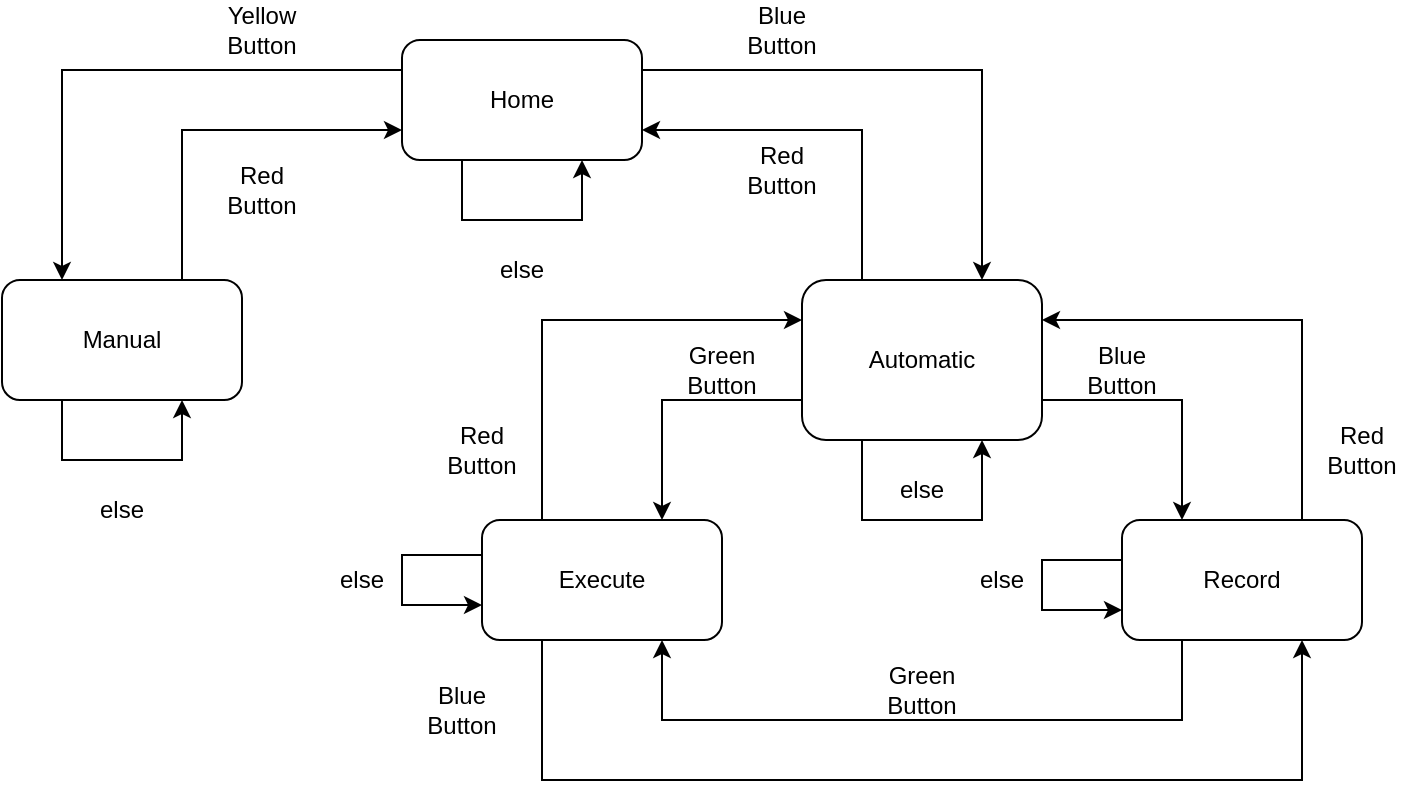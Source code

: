 <mxfile version="20.6.0" type="device"><diagram id="GXrfIu0ZLwEL9Akoso2k" name="Página-1"><mxGraphModel dx="1662" dy="754" grid="0" gridSize="10" guides="1" tooltips="1" connect="1" arrows="1" fold="1" page="1" pageScale="1" pageWidth="827" pageHeight="1169" math="0" shadow="0"><root><mxCell id="0"/><mxCell id="1" parent="0"/><mxCell id="9ctXnO49tjSWReMG9FaQ-1" value="Home" style="rounded=1;whiteSpace=wrap;html=1;" parent="1" vertex="1"><mxGeometry x="292" y="83" width="120" height="60" as="geometry"/></mxCell><mxCell id="9ctXnO49tjSWReMG9FaQ-2" value="Manual" style="rounded=1;whiteSpace=wrap;html=1;" parent="1" vertex="1"><mxGeometry x="92" y="203" width="120" height="60" as="geometry"/></mxCell><mxCell id="9ctXnO49tjSWReMG9FaQ-3" value="Automatic" style="rounded=1;whiteSpace=wrap;html=1;" parent="1" vertex="1"><mxGeometry x="492" y="203" width="120" height="80" as="geometry"/></mxCell><mxCell id="9ctXnO49tjSWReMG9FaQ-4" value="Record" style="rounded=1;whiteSpace=wrap;html=1;" parent="1" vertex="1"><mxGeometry x="652" y="323" width="120" height="60" as="geometry"/></mxCell><mxCell id="9ctXnO49tjSWReMG9FaQ-5" value="Execute" style="rounded=1;whiteSpace=wrap;html=1;" parent="1" vertex="1"><mxGeometry x="332" y="323" width="120" height="60" as="geometry"/></mxCell><mxCell id="9ctXnO49tjSWReMG9FaQ-7" value="" style="endArrow=classic;html=1;rounded=0;exitX=1;exitY=0.25;exitDx=0;exitDy=0;entryX=0.75;entryY=0;entryDx=0;entryDy=0;" parent="1" source="9ctXnO49tjSWReMG9FaQ-1" target="9ctXnO49tjSWReMG9FaQ-3" edge="1"><mxGeometry width="50" height="50" relative="1" as="geometry"><mxPoint x="322" y="203" as="sourcePoint"/><mxPoint x="372" y="153" as="targetPoint"/><Array as="points"><mxPoint x="582" y="98"/></Array></mxGeometry></mxCell><mxCell id="9ctXnO49tjSWReMG9FaQ-8" value="" style="endArrow=classic;html=1;rounded=0;entryX=0.25;entryY=0;entryDx=0;entryDy=0;exitX=0;exitY=0.25;exitDx=0;exitDy=0;" parent="1" source="9ctXnO49tjSWReMG9FaQ-1" target="9ctXnO49tjSWReMG9FaQ-2" edge="1"><mxGeometry width="50" height="50" relative="1" as="geometry"><mxPoint x="322" y="333" as="sourcePoint"/><mxPoint x="372" y="283" as="targetPoint"/><Array as="points"><mxPoint x="122" y="98"/></Array></mxGeometry></mxCell><mxCell id="9ctXnO49tjSWReMG9FaQ-10" value="" style="endArrow=classic;html=1;rounded=0;exitX=0.75;exitY=0;exitDx=0;exitDy=0;entryX=1;entryY=0.25;entryDx=0;entryDy=0;" parent="1" source="9ctXnO49tjSWReMG9FaQ-4" target="9ctXnO49tjSWReMG9FaQ-3" edge="1"><mxGeometry width="50" height="50" relative="1" as="geometry"><mxPoint x="462" y="333" as="sourcePoint"/><mxPoint x="682" y="453" as="targetPoint"/><Array as="points"><mxPoint x="742" y="223"/></Array></mxGeometry></mxCell><mxCell id="9ctXnO49tjSWReMG9FaQ-11" value="Yellow Button" style="text;html=1;strokeColor=none;fillColor=none;align=center;verticalAlign=middle;whiteSpace=wrap;rounded=0;" parent="1" vertex="1"><mxGeometry x="192" y="63" width="60" height="30" as="geometry"/></mxCell><mxCell id="9ctXnO49tjSWReMG9FaQ-12" value="Blue Button" style="text;html=1;strokeColor=none;fillColor=none;align=center;verticalAlign=middle;whiteSpace=wrap;rounded=0;" parent="1" vertex="1"><mxGeometry x="452" y="63" width="60" height="30" as="geometry"/></mxCell><mxCell id="9ctXnO49tjSWReMG9FaQ-14" value="" style="endArrow=classic;html=1;rounded=0;exitX=0.75;exitY=0;exitDx=0;exitDy=0;entryX=0;entryY=0.75;entryDx=0;entryDy=0;" parent="1" source="9ctXnO49tjSWReMG9FaQ-2" target="9ctXnO49tjSWReMG9FaQ-1" edge="1"><mxGeometry width="50" height="50" relative="1" as="geometry"><mxPoint x="222" y="273" as="sourcePoint"/><mxPoint x="272" y="223" as="targetPoint"/><Array as="points"><mxPoint x="182" y="128"/></Array></mxGeometry></mxCell><mxCell id="9ctXnO49tjSWReMG9FaQ-15" value="Red Button" style="text;html=1;strokeColor=none;fillColor=none;align=center;verticalAlign=middle;whiteSpace=wrap;rounded=0;" parent="1" vertex="1"><mxGeometry x="192" y="143" width="60" height="30" as="geometry"/></mxCell><mxCell id="9ctXnO49tjSWReMG9FaQ-16" value="" style="endArrow=classic;html=1;rounded=0;entryX=1;entryY=0.75;entryDx=0;entryDy=0;exitX=0.25;exitY=0;exitDx=0;exitDy=0;" parent="1" source="9ctXnO49tjSWReMG9FaQ-3" target="9ctXnO49tjSWReMG9FaQ-1" edge="1"><mxGeometry width="50" height="50" relative="1" as="geometry"><mxPoint x="492" y="273" as="sourcePoint"/><mxPoint x="542" y="223" as="targetPoint"/><Array as="points"><mxPoint x="522" y="128"/></Array></mxGeometry></mxCell><mxCell id="9ctXnO49tjSWReMG9FaQ-17" value="Red Button" style="text;html=1;strokeColor=none;fillColor=none;align=center;verticalAlign=middle;whiteSpace=wrap;rounded=0;" parent="1" vertex="1"><mxGeometry x="452" y="133" width="60" height="30" as="geometry"/></mxCell><mxCell id="9ctXnO49tjSWReMG9FaQ-18" value="Blue Button" style="text;html=1;strokeColor=none;fillColor=none;align=center;verticalAlign=middle;whiteSpace=wrap;rounded=0;" parent="1" vertex="1"><mxGeometry x="622" y="233" width="60" height="30" as="geometry"/></mxCell><mxCell id="9ctXnO49tjSWReMG9FaQ-20" value="Red Button" style="text;html=1;strokeColor=none;fillColor=none;align=center;verticalAlign=middle;whiteSpace=wrap;rounded=0;" parent="1" vertex="1"><mxGeometry x="742" y="273" width="60" height="30" as="geometry"/></mxCell><mxCell id="9ctXnO49tjSWReMG9FaQ-21" value="" style="endArrow=classic;html=1;rounded=0;exitX=0.25;exitY=1;exitDx=0;exitDy=0;entryX=0.75;entryY=1;entryDx=0;entryDy=0;" parent="1" source="9ctXnO49tjSWReMG9FaQ-2" target="9ctXnO49tjSWReMG9FaQ-2" edge="1"><mxGeometry width="50" height="50" relative="1" as="geometry"><mxPoint x="262" y="313" as="sourcePoint"/><mxPoint x="222" y="323" as="targetPoint"/><Array as="points"><mxPoint x="122" y="293"/><mxPoint x="152" y="293"/><mxPoint x="182" y="293"/></Array></mxGeometry></mxCell><mxCell id="9ctXnO49tjSWReMG9FaQ-22" value="else" style="text;html=1;strokeColor=none;fillColor=none;align=center;verticalAlign=middle;whiteSpace=wrap;rounded=0;" parent="1" vertex="1"><mxGeometry x="122" y="303" width="60" height="30" as="geometry"/></mxCell><mxCell id="9ctXnO49tjSWReMG9FaQ-25" value="" style="endArrow=classic;html=1;rounded=0;exitX=0.25;exitY=1;exitDx=0;exitDy=0;entryX=0.75;entryY=1;entryDx=0;entryDy=0;" parent="1" edge="1"><mxGeometry width="50" height="50" relative="1" as="geometry"><mxPoint x="322" y="143" as="sourcePoint"/><mxPoint x="382" y="143" as="targetPoint"/><Array as="points"><mxPoint x="322" y="173"/><mxPoint x="352" y="173"/><mxPoint x="382" y="173"/></Array></mxGeometry></mxCell><mxCell id="9ctXnO49tjSWReMG9FaQ-26" value="else" style="text;html=1;strokeColor=none;fillColor=none;align=center;verticalAlign=middle;whiteSpace=wrap;rounded=0;" parent="1" vertex="1"><mxGeometry x="322" y="183" width="60" height="30" as="geometry"/></mxCell><mxCell id="9ctXnO49tjSWReMG9FaQ-28" value="else" style="text;html=1;strokeColor=none;fillColor=none;align=center;verticalAlign=middle;whiteSpace=wrap;rounded=0;" parent="1" vertex="1"><mxGeometry x="522" y="293" width="60" height="30" as="geometry"/></mxCell><mxCell id="9ctXnO49tjSWReMG9FaQ-31" value="" style="endArrow=classic;html=1;rounded=0;exitX=0.25;exitY=1;exitDx=0;exitDy=0;entryX=0.75;entryY=1;entryDx=0;entryDy=0;" parent="1" source="9ctXnO49tjSWReMG9FaQ-3" target="9ctXnO49tjSWReMG9FaQ-3" edge="1"><mxGeometry width="50" height="50" relative="1" as="geometry"><mxPoint x="572" y="303" as="sourcePoint"/><mxPoint x="572" y="323" as="targetPoint"/><Array as="points"><mxPoint x="522" y="293"/><mxPoint x="522" y="323"/><mxPoint x="582" y="323"/></Array></mxGeometry></mxCell><mxCell id="9ctXnO49tjSWReMG9FaQ-33" value="" style="endArrow=classic;html=1;rounded=0;exitX=0;exitY=0.25;exitDx=0;exitDy=0;" parent="1" edge="1"><mxGeometry width="50" height="50" relative="1" as="geometry"><mxPoint x="652" y="343" as="sourcePoint"/><mxPoint x="652" y="368" as="targetPoint"/><Array as="points"><mxPoint x="612" y="343"/><mxPoint x="612" y="368"/></Array></mxGeometry></mxCell><mxCell id="9ctXnO49tjSWReMG9FaQ-34" value="else" style="text;html=1;strokeColor=none;fillColor=none;align=center;verticalAlign=middle;whiteSpace=wrap;rounded=0;" parent="1" vertex="1"><mxGeometry x="562" y="338" width="60" height="30" as="geometry"/></mxCell><mxCell id="9ctXnO49tjSWReMG9FaQ-37" value="Green Button" style="text;html=1;strokeColor=none;fillColor=none;align=center;verticalAlign=middle;whiteSpace=wrap;rounded=0;" parent="1" vertex="1"><mxGeometry x="422" y="233" width="60" height="30" as="geometry"/></mxCell><mxCell id="9ctXnO49tjSWReMG9FaQ-38" value="Red Button" style="text;html=1;strokeColor=none;fillColor=none;align=center;verticalAlign=middle;whiteSpace=wrap;rounded=0;" parent="1" vertex="1"><mxGeometry x="302" y="273" width="60" height="30" as="geometry"/></mxCell><mxCell id="2D_Ki7DjqxYp6a31mnK5-2" value="" style="endArrow=classic;html=1;rounded=0;exitX=0.25;exitY=0;exitDx=0;exitDy=0;entryX=0;entryY=0.25;entryDx=0;entryDy=0;" parent="1" source="9ctXnO49tjSWReMG9FaQ-5" target="9ctXnO49tjSWReMG9FaQ-3" edge="1"><mxGeometry width="50" height="50" relative="1" as="geometry"><mxPoint x="492" y="363" as="sourcePoint"/><mxPoint x="542" y="313" as="targetPoint"/><Array as="points"><mxPoint x="362" y="223"/></Array></mxGeometry></mxCell><mxCell id="2D_Ki7DjqxYp6a31mnK5-3" value="" style="endArrow=classic;html=1;rounded=0;exitX=0;exitY=0.75;exitDx=0;exitDy=0;entryX=0.75;entryY=0;entryDx=0;entryDy=0;" parent="1" source="9ctXnO49tjSWReMG9FaQ-3" target="9ctXnO49tjSWReMG9FaQ-5" edge="1"><mxGeometry width="50" height="50" relative="1" as="geometry"><mxPoint x="412" y="283" as="sourcePoint"/><mxPoint x="462" y="233" as="targetPoint"/><Array as="points"><mxPoint x="422" y="263"/></Array></mxGeometry></mxCell><mxCell id="2D_Ki7DjqxYp6a31mnK5-4" value="" style="endArrow=classic;html=1;rounded=0;exitX=1;exitY=0.75;exitDx=0;exitDy=0;entryX=0.25;entryY=0;entryDx=0;entryDy=0;" parent="1" source="9ctXnO49tjSWReMG9FaQ-3" target="9ctXnO49tjSWReMG9FaQ-4" edge="1"><mxGeometry width="50" height="50" relative="1" as="geometry"><mxPoint x="492" y="303" as="sourcePoint"/><mxPoint x="542" y="253" as="targetPoint"/><Array as="points"><mxPoint x="682" y="263"/></Array></mxGeometry></mxCell><mxCell id="2D_Ki7DjqxYp6a31mnK5-5" value="" style="endArrow=classic;html=1;rounded=0;exitX=0.25;exitY=1;exitDx=0;exitDy=0;entryX=0.75;entryY=1;entryDx=0;entryDy=0;" parent="1" source="9ctXnO49tjSWReMG9FaQ-4" target="9ctXnO49tjSWReMG9FaQ-5" edge="1"><mxGeometry width="50" height="50" relative="1" as="geometry"><mxPoint x="492" y="413" as="sourcePoint"/><mxPoint x="542" y="363" as="targetPoint"/><Array as="points"><mxPoint x="682" y="423"/><mxPoint x="422" y="423"/></Array></mxGeometry></mxCell><mxCell id="2D_Ki7DjqxYp6a31mnK5-7" value="" style="endArrow=classic;html=1;rounded=0;exitX=0.25;exitY=1;exitDx=0;exitDy=0;entryX=0.75;entryY=1;entryDx=0;entryDy=0;" parent="1" source="9ctXnO49tjSWReMG9FaQ-5" target="9ctXnO49tjSWReMG9FaQ-4" edge="1"><mxGeometry width="50" height="50" relative="1" as="geometry"><mxPoint x="422" y="433" as="sourcePoint"/><mxPoint x="472" y="383" as="targetPoint"/><Array as="points"><mxPoint x="362" y="453"/><mxPoint x="552" y="453"/><mxPoint x="742" y="453"/></Array></mxGeometry></mxCell><mxCell id="2D_Ki7DjqxYp6a31mnK5-8" value="Blue Button" style="text;html=1;strokeColor=none;fillColor=none;align=center;verticalAlign=middle;whiteSpace=wrap;rounded=0;" parent="1" vertex="1"><mxGeometry x="292" y="403" width="60" height="30" as="geometry"/></mxCell><mxCell id="2D_Ki7DjqxYp6a31mnK5-9" value="" style="endArrow=classic;html=1;rounded=0;exitX=0;exitY=0.25;exitDx=0;exitDy=0;" parent="1" edge="1"><mxGeometry width="50" height="50" relative="1" as="geometry"><mxPoint x="332" y="340.5" as="sourcePoint"/><mxPoint x="332" y="365.5" as="targetPoint"/><Array as="points"><mxPoint x="292" y="340.5"/><mxPoint x="292" y="365.5"/></Array></mxGeometry></mxCell><mxCell id="2D_Ki7DjqxYp6a31mnK5-10" value="else" style="text;html=1;strokeColor=none;fillColor=none;align=center;verticalAlign=middle;whiteSpace=wrap;rounded=0;" parent="1" vertex="1"><mxGeometry x="242" y="338" width="60" height="30" as="geometry"/></mxCell><mxCell id="KhDkNbWjD9Rg5_mS7tOl-1" value="Green Button" style="text;html=1;strokeColor=none;fillColor=none;align=center;verticalAlign=middle;whiteSpace=wrap;rounded=0;" parent="1" vertex="1"><mxGeometry x="522" y="393" width="60" height="30" as="geometry"/></mxCell></root></mxGraphModel></diagram></mxfile>